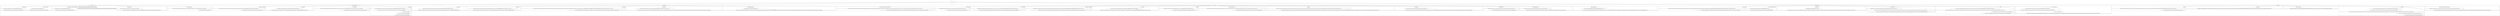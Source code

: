 digraph {
	graph [compound=true];
	node [fillcolor=blue];
	subgraph "cluster_Organizational Security" {
		subgraph "cluster_Risk identification" {
			"cluster_Risk identification"	[label="Risk identification",
				shape=box];
			"Risk identification_Asset identification is the cataloging of information assets in an organization, such as databases or hardware, \
to aid in the determination of risk should the assets be compromised or lost. Threats include any event leveraging a vulnerability \
that has the potential to cause loss or damage for the organization. Threat intelligence (threat modeling) is increasingly used \
by organizations to maintain awareness and reactive capacity for existing and emerging threats"	[label="Asset identification is the cataloging of information assets in an organization, such as databases or hardware, to aid in the determination \
of risk should the assets be compromised or lost. Threats include any event leveraging a vulnerability that has the potential to \
cause loss or damage for the organization. Threat intelligence (threat modeling) is increasingly used by organizations to maintain \
awareness and reactive capacity for existing and emerging threats"];
			"cluster_Risk identification" -> "Risk identification_Asset identification is the cataloging of information assets in an organization, such as databases or hardware, \
to aid in the determination of risk should the assets be compromised or lost. Threats include any event leveraging a vulnerability \
that has the potential to cause loss or damage for the organization. Threat intelligence (threat modeling) is increasingly used \
by organizations to maintain awareness and reactive capacity for existing and emerging threats"	[minlen=1];
		}
		subgraph "cluster_Risk assessment and analysis" {
			"cluster_Risk assessment and analysis"	[label="Risk assessment and analysis",
				shape=box];
			"Risk assessment and analysis_Risk analysis is the organizational process to determine and deal with possible accidental or intentional \
losses, and designing and implementing procedures to minimize the impact of these losses. This can also encompass Threat Analysis \
and Threat Intelligence"	[label="Risk analysis is the organizational process to determine and deal with possible accidental or intentional losses, and designing \
and implementing procedures to minimize the impact of these losses. This can also encompass Threat Analysis and Threat Intelligence"];
			"cluster_Risk assessment and analysis" -> "Risk assessment and analysis_Risk analysis is the organizational process to determine and deal with possible accidental or intentional \
losses, and designing and implementing procedures to minimize the impact of these losses. This can also encompass Threat Analysis \
and Threat Intelligence"	[minlen=1];
		}
		subgraph "cluster_Insider threats" {
			"cluster_Insider threats"	[label="Insider threats",
				shape=box];
			"Insider threats_This topic covers malicious human behavioral factors that might cause harm as a result of a conscious violation \
of trust, or best-use, or inadvertent error"	[label="This topic covers malicious human behavioral factors that might cause harm as a result of a conscious violation of trust, or best-use, \
or inadvertent error"];
			"cluster_Insider threats" -> "Insider threats_This topic covers malicious human behavioral factors that might cause harm as a result of a conscious violation \
of trust, or best-use, or inadvertent error"	[minlen=1];
			"Insider threats_An insider is defined as any person with authorized access to an organization’s resources including personnel, \
facilities, information, equipment, networks, and systems"	[label="An insider is defined as any person with authorized access to an organization’s resources including personnel, facilities, information, \
equipment, networks, and systems"];
			"cluster_Insider threats" -> "Insider threats_An insider is defined as any person with authorized access to an organization’s resources including personnel, \
facilities, information, equipment, networks, and systems"	[minlen=2];
			"Insider threats_An insider threat is defined as the risk that an insider will use their authorized access, wittingly or unwittingly, \
to do harm to their organization. This can include theft of proprietary information and technology; damage to company facilities, \
systems, or equipment; actual or threatened harm to employees; or, other actions that would prevent the company from carrying out \
its normal business practices"	[label="An insider threat is defined as the risk that an insider will use their authorized access, wittingly or unwittingly, to do harm \
to their organization. This can include theft of proprietary information and technology; damage to company facilities, systems, \
or equipment; actual or threatened harm to employees; or, other actions that would prevent the company from carrying out its normal \
business practices"];
			"cluster_Insider threats" -> "Insider threats_An insider threat is defined as the risk that an insider will use their authorized access, wittingly or unwittingly, \
to do harm to their organization. This can include theft of proprietary information and technology; damage to company facilities, \
systems, or equipment; actual or threatened harm to employees; or, other actions that would prevent the company from carrying out \
its normal business practices"	[minlen=3];
			"Insider threats_This topic covers motive-means-opportunity behaviors- motivation and discipline factors, accountability, awareness \
and quality control"	[label="This topic covers motive-means-opportunity behaviors- motivation and discipline factors, accountability, awareness and quality control"];
			"cluster_Insider threats" -> "Insider threats_This topic covers motive-means-opportunity behaviors- motivation and discipline factors, accountability, awareness \
and quality control"	[minlen=4];
			"Insider threats_The FBI has developed materials including indicators useful in identifying potential insider threat risks"	[label="The FBI has developed materials including indicators useful in identifying potential insider threat risks"];
			"cluster_Insider threats" -> "Insider threats_The FBI has developed materials including indicators useful in identifying potential insider threat risks"	[minlen=5];
		}
		subgraph "cluster_Risk measurement and evaluation models and methodologies" {
			"cluster_Risk measurement and evaluation models and methodologies"	[label="Risk measurement and evaluation models and methodologies",
				shape=box];
			"Risk measurement and evaluation models and methodologies_Risk models are used to explain how assets encounter risk. In addition, \
there a number of industry-accepted methodologies to measure, evaluate, and communicate risk to stakeholders"	[label="Risk models are used to explain how assets encounter risk. In addition, there a number of industry-accepted methodologies to measure, \
evaluate, and communicate risk to stakeholders"];
			"cluster_Risk measurement and evaluation models and methodologies" -> "Risk measurement and evaluation models and methodologies_Risk models are used to explain how assets encounter risk. In addition, \
there a number of industry-accepted methodologies to measure, evaluate, and communicate risk to stakeholders"	[minlen=1];
			"Risk measurement and evaluation models and methodologies_This topic includes both quantitative and qualitative approaches to risk \
assessment, application of models and methods for various business contexts (e.g., HIPAA for healthcare facilities). Tools of interest \
might include the Cyber Resilience Review self-assessment, Cybersecurity Evaluation Tool (CSET) as well as Security Risk Assessment \
tool from HSS"	[label="This topic includes both quantitative and qualitative approaches to risk assessment, application of models and methods for various \
business contexts (e.g., HIPAA for healthcare facilities). Tools of interest might include the Cyber Resilience Review self-assessment, \
Cybersecurity Evaluation Tool (CSET) as well as Security Risk Assessment tool from HSS"];
			"cluster_Risk measurement and evaluation models and methodologies" -> "Risk measurement and evaluation models and methodologies_This topic includes both quantitative and qualitative approaches to risk \
assessment, application of models and methods for various business contexts (e.g., HIPAA for healthcare facilities). Tools of interest \
might include the Cyber Resilience Review self-assessment, Cybersecurity Evaluation Tool (CSET) as well as Security Risk Assessment \
tool from HSS"	[minlen=2];
		}
		subgraph "cluster_Risk control" {
			"cluster_Risk control"	[label="Risk control",
				shape=box];
			"Risk control_Risk control is defined as the act of lessening the consequences of a cyber event, and as a result lessening the amount \
of risk. Each approach should include the means to communicate risk to decision makers including the residual risk. Topics covered \
should include assessment and ranking of risk and the Avoid, Reduce, Transfer, Accept categories"	[label="Risk control is defined as the act of lessening the consequences of a cyber event, and as a result lessening the amount of risk. \
Each approach should include the means to communicate risk to decision makers including the residual risk. Topics covered should \
include assessment and ranking of risk and the Avoid, Reduce, Transfer, Accept categories"];
			"cluster_Risk control" -> "Risk control_Risk control is defined as the act of lessening the consequences of a cyber event, and as a result lessening the amount \
of risk. Each approach should include the means to communicate risk to decision makers including the residual risk. Topics covered \
should include assessment and ranking of risk and the Avoid, Reduce, Transfer, Accept categories"	[minlen=1];
			"Risk control_Curricular content should include widely-used risk control methodologies that are available for exposure and practice"	[label="Curricular content should include widely-used risk control methodologies that are available for exposure and practice"];
			"cluster_Risk control" -> "Risk control_Curricular content should include widely-used risk control methodologies that are available for exposure and practice"	[minlen=2];
		}
		subgraph "cluster_Organizational context" {
			"cluster_Organizational context"	[label="Organizational context",
				shape=box];
			"Organizational context_Many factors influence how security is operationalized in organizations. These contexts are critical when \
designing a curriculum and should inform the entire process"	[label="Many factors influence how security is operationalized in organizations. These contexts are critical when designing a curriculum \
and should inform the entire process"];
			"cluster_Organizational context" -> "Organizational context_Many factors influence how security is operationalized in organizations. These contexts are critical when \
designing a curriculum and should inform the entire process"	[minlen=1];
			"Organizational context_This topic covers how internal versus external contextual differences have a major impact on the coverage \
of policy, regulation, and statute (or jurisdiction). Also, location- or country-specific issues and concerns should be evaluated. \
Applicable standards and guidelines for compliance to industry/sector should also be evaluated"	[label="This topic covers how internal versus external contextual differences have a major impact on the coverage of policy, regulation, \
and statute (or jurisdiction). Also, location- or country-specific issues and concerns should be evaluated. Applicable standards \
and guidelines for compliance to industry/sector should also be evaluated"];
			"cluster_Organizational context" -> "Organizational context_This topic covers how internal versus external contextual differences have a major impact on the coverage \
of policy, regulation, and statute (or jurisdiction). Also, location- or country-specific issues and concerns should be evaluated. \
Applicable standards and guidelines for compliance to industry/sector should also be evaluated"	[minlen=2];
			"Organizational context_The variance between governments versus private organizations is a factor as is the need to include international \
aspects including but not limited to import/export restrictions. Further, there is significant difference between organizations \
in various business vertical industry segments such as energy versus agriculture"	[label="The variance between governments versus private organizations is a factor as is the need to include international aspects including \
but not limited to import/export restrictions. Further, there is significant difference between organizations in various business \
vertical industry segments such as energy versus agriculture"];
			"cluster_Organizational context" -> "Organizational context_The variance between governments versus private organizations is a factor as is the need to include international \
aspects including but not limited to import/export restrictions. Further, there is significant difference between organizations \
in various business vertical industry segments such as energy versus agriculture"	[minlen=3];
		}
		subgraph cluster_Privacy {
			cluster_Privacy	[label=Privacy,
				shape=box];
			"Privacy_Privacy is a concept with cultural and national variations in its definition. At its core, privacy is based on the right \
to be forgotten, and various levels of choice and consent for the collection, use, and distribution of an individual’s information"	[label="Privacy is a concept with cultural and national variations in its definition. At its core, privacy is based on the right to be forgotten, \
and various levels of choice and consent for the collection, use, and distribution of an individual’s information"];
			cluster_Privacy -> "Privacy_Privacy is a concept with cultural and national variations in its definition. At its core, privacy is based on the right \
to be forgotten, and various levels of choice and consent for the collection, use, and distribution of an individual’s information"	[minlen=1];
			"Privacy_This topic addresses social and localized variances in privacy. Jurisdictional variance in privacy definitions should be \
explored. The relationships between individuals, organizations, or governmental privacy requirements should also be addressed. The \
impact of privacy settings in new tools/software, identifying a need for tools and techniques to be covered in most areas"	[label="This topic addresses social and localized variances in privacy. Jurisdictional variance in privacy definitions should be explored. \
The relationships between individuals, organizations, or governmental privacy requirements should also be addressed. The impact \
of privacy settings in new tools/software, identifying a need for tools and techniques to be covered in most areas"];
			cluster_Privacy -> "Privacy_This topic addresses social and localized variances in privacy. Jurisdictional variance in privacy definitions should be \
explored. The relationships between individuals, organizations, or governmental privacy requirements should also be addressed. The \
impact of privacy settings in new tools/software, identifying a need for tools and techniques to be covered in most areas"	[minlen=2];
			"Privacy_Additional consideration should be given to privacy in the context of consumer protection and health care regulations"	[label="Additional consideration should be given to privacy in the context of consumer protection and health care regulations"];
			cluster_Privacy -> "Privacy_Additional consideration should be given to privacy in the context of consumer protection and health care regulations"	[minlen=3];
			"Privacy_Organizations with international engagement must consider variances in privacy laws, regulations, and standards across the \
jurisdictions in which they operate"	[label="Organizations with international engagement must consider variances in privacy laws, regulations, and standards across the jurisdictions \
in which they operate"];
			cluster_Privacy -> "Privacy_Organizations with international engagement must consider variances in privacy laws, regulations, and standards across the \
jurisdictions in which they operate"	[minlen=4];
		}
		subgraph "cluster_Laws, ethics, and compliance" {
			"cluster_Laws, ethics, and compliance"	[label="Laws, ethics, and compliance",
				shape=box];
			"Laws, ethics, and compliance_Laws, regulations, standards as well as ethical values are derived from the social context and how \
organizations meet requirements to comply with them"	[label="Laws, regulations, standards as well as ethical values are derived from the social context and how organizations meet requirements \
to comply with them"];
			"cluster_Laws, ethics, and compliance" -> "Laws, ethics, and compliance_Laws, regulations, standards as well as ethical values are derived from the social context and how \
organizations meet requirements to comply with them"	[minlen=1];
			"Laws, ethics, and compliance_This topic includes how laws and technology intersect in the context of the judicial structures that \
are presentinternational, national and local - as organizations safeguard information systems from cyberattacks"	[label="This topic includes how laws and technology intersect in the context of the judicial structures that are presentinternational, national \
and local - as organizations safeguard information systems from cyberattacks"];
			"cluster_Laws, ethics, and compliance" -> "Laws, ethics, and compliance_This topic includes how laws and technology intersect in the context of the judicial structures that \
are presentinternational, national and local - as organizations safeguard information systems from cyberattacks"	[minlen=2];
			"Laws, ethics, and compliance_Ethical instruction should also be an element"	[label="Ethical instruction should also be an element"];
			"cluster_Laws, ethics, and compliance" -> "Laws, ethics, and compliance_Ethical instruction should also be an element"	[minlen=3];
			"Laws, ethics, and compliance_Professional codes of conduct and ethical standards should be addressed. Compliance efforts should \
include those efforts to conform to laws, regulations, and standards, and to include breach notification requirements by state, \
national, and international governing authorities. Examples of international laws and standards include GDPR and ISO/IEC 27000 et \
al. National laws of importance for U.S. organizations include HIPAA, Sarbanes-Oxley, GLBA, etc"	[label="Professional codes of conduct and ethical standards should be addressed. Compliance efforts should include those efforts to conform \
to laws, regulations, and standards, and to include breach notification requirements by state, national, and international governing \
authorities. Examples of international laws and standards include GDPR and ISO/IEC 27000 et al. National laws of importance for \
U.S. organizations include HIPAA, Sarbanes-Oxley, GLBA, etc"];
			"cluster_Laws, ethics, and compliance" -> "Laws, ethics, and compliance_Professional codes of conduct and ethical standards should be addressed. Compliance efforts should \
include those efforts to conform to laws, regulations, and standards, and to include breach notification requirements by state, \
national, and international governing authorities. Examples of international laws and standards include GDPR and ISO/IEC 27000 et \
al. National laws of importance for U.S. organizations include HIPAA, Sarbanes-Oxley, GLBA, etc"	[minlen=4];
		}
		subgraph "cluster_Security governance" {
			"cluster_Security governance"	[label="Security governance",
				shape=box];
			"Security governance_The principles of corporate governance are applicable to the information security function. Governance is the \
responsibility of the senior management of an organization to assure the effective implementation of strategic planning, risk management, \
and regulatory compliance usually by means of comprehensive managerial policy, plans, programs, and budgetary controls to secure \
the information of the organization"	[label="The principles of corporate governance are applicable to the information security function. Governance is the responsibility of \
the senior management of an organization to assure the effective implementation of strategic planning, risk management, and regulatory \
compliance usually by means of comprehensive managerial policy, plans, programs, and budgetary controls to secure the information \
of the organization"];
			"cluster_Security governance" -> "Security governance_The principles of corporate governance are applicable to the information security function. Governance is the \
responsibility of the senior management of an organization to assure the effective implementation of strategic planning, risk management, \
and regulatory compliance usually by means of comprehensive managerial policy, plans, programs, and budgetary controls to secure \
the information of the organization"	[minlen=1];
			"Security governance_This topic should frame the implementation of security governance and policy within global, national, and local \
laws, regulations and standards, and programs of instruction should seek to convey the concepts with clarity and sound examples"	[label="This topic should frame the implementation of security governance and policy within global, national, and local laws, regulations \
and standards, and programs of instruction should seek to convey the concepts with clarity and sound examples"];
			"cluster_Security governance" -> "Security governance_This topic should frame the implementation of security governance and policy within global, national, and local \
laws, regulations and standards, and programs of instruction should seek to convey the concepts with clarity and sound examples"	[minlen=2];
		}
		subgraph "cluster_Executive and board level communication" {
			"cluster_Executive and board level communication"	[label="Executive and board level communication",
				shape=box];
			"Executive and board level communication_Delivering information to executives and external decision makers is a critical skill for \
information security leaders"	[label="Delivering information to executives and external decision makers is a critical skill for information security leaders"];
			"cluster_Executive and board level communication" -> "Executive and board level communication_Delivering information to executives and external decision makers is a critical skill for \
information security leaders"	[minlen=1];
			"Executive and board level communication_This topic includes communication skills that are taught and practiced with rehearsals that \
include critical analysis and meaningful feedback"	[label="This topic includes communication skills that are taught and practiced with rehearsals that include critical analysis and meaningful \
feedback"];
			"cluster_Executive and board level communication" -> "Executive and board level communication_This topic includes communication skills that are taught and practiced with rehearsals that \
include critical analysis and meaningful feedback"	[minlen=2];
		}
		subgraph "cluster_Managerial policy" {
			"cluster_Managerial policy"	[label="Managerial policy",
				shape=box];
			"Managerial policy_Organizational guidelines that dictate certain behavior within an organization"	[label="Organizational guidelines that dictate certain behavior within an organization"];
			"cluster_Managerial policy" -> "Managerial policy_Organizational guidelines that dictate certain behavior within an organization"	[minlen=1];
			"Managerial policy_This topic content should seeks to convey the concepts with clarity and sound examples including security program \
policy, issue-specific policy and systemspecific policy as per NIST SP 800-12 Rev 1. This should also cover an understanding of \
the security policy development cycle, from initial research to implementation and maintenance, as well as giving exposure to real-world \
examples of security policies and practices"	[label="This topic content should seeks to convey the concepts with clarity and sound examples including security program policy, issue-specific \
policy and systemspecific policy as per NIST SP 800-12 Rev 1. This should also cover an understanding of the security policy development \
cycle, from initial research to implementation and maintenance, as well as giving exposure to real-world examples of security policies \
and practices"];
			"cluster_Managerial policy" -> "Managerial policy_This topic content should seeks to convey the concepts with clarity and sound examples including security program \
policy, issue-specific policy and systemspecific policy as per NIST SP 800-12 Rev 1. This should also cover an understanding of \
the security policy development cycle, from initial research to implementation and maintenance, as well as giving exposure to real-world \
examples of security policies and practices"	[minlen=2];
		}
		subgraph "cluster_Performance measurements (metrics)" {
			"cluster_Performance measurements (metrics)"	[label="Performance measurements (metrics)",
				shape=box];
			"Performance measurements (metrics)_A process of designing, implementing, and managing the use of specific measurements to determine \
the effectiveness of the overall security program. Built on metrics, a term used to describe any detailed statistical analysis technique \
on performance, but now commonly synonymous with performance measurement"	[label="A process of designing, implementing, and managing the use of specific measurements to determine the effectiveness of the overall \
security program. Built on metrics, a term used to describe any detailed statistical analysis technique on performance, but now \
commonly synonymous with performance measurement"];
			"cluster_Performance measurements (metrics)" -> "Performance measurements (metrics)_A process of designing, implementing, and managing the use of specific measurements to determine \
the effectiveness of the overall security program. Built on metrics, a term used to describe any detailed statistical analysis technique \
on performance, but now commonly synonymous with performance measurement"	[minlen=1];
			"Performance measurements (metrics)_Curricular content should include approaches and techniques to define and evaluate the utility \
of performance measurements should be explained to students"	[label="Curricular content should include approaches and techniques to define and evaluate the utility of performance measurements should \
be explained to students"];
			"cluster_Performance measurements (metrics)" -> "Performance measurements (metrics)_Curricular content should include approaches and techniques to define and evaluate the utility \
of performance measurements should be explained to students"	[minlen=2];
		}
		subgraph "cluster_Data analytics" {
			"cluster_Data analytics"	[label="Data analytics",
				shape=box];
			"Data analytics_Data analytics is a set of techniques used to manipulate (often) large volumes of data to recognize, block, divert, \
and respond to cyberattacks. Monitoring real-time network activities enables agile decision making, detection of suspected malicious \
activities, utilization of a real-time visualization dashboard, and employment of a set of hardware and software to manage such \
detected suspicious activities"	[label="Data analytics is a set of techniques used to manipulate (often) large volumes of data to recognize, block, divert, and respond \
to cyberattacks. Monitoring real-time network activities enables agile decision making, detection of suspected malicious activities, \
utilization of a real-time visualization dashboard, and employment of a set of hardware and software to manage such detected suspicious \
activities"];
			"cluster_Data analytics" -> "Data analytics_Data analytics is a set of techniques used to manipulate (often) large volumes of data to recognize, block, divert, \
and respond to cyberattacks. Monitoring real-time network activities enables agile decision making, detection of suspected malicious \
activities, utilization of a real-time visualization dashboard, and employment of a set of hardware and software to manage such \
detected suspicious activities"	[minlen=1];
			"Data analytics_This topic includes definitions; the differences between security control and security analytic software and tools; \
the type and classifications of analytic tools and techniques (with examples such as OpenSOC); collect, filter, integrate and link \
diverse types of security event information; how security analytics tools work; the relationship between analytic software and tools \
and forensics; differences between forensic tools and analytic tool; network forensics (to include packet analysis, tools, Windows, \
Linux, UNIX, Mobile); differences between cyber forensics (social media for example) and network forensics"	[label="This topic includes definitions; the differences between security control and security analytic software and tools; the type and \
classifications of analytic tools and techniques (with examples such as OpenSOC); collect, filter, integrate and link diverse types \
of security event information; how security analytics tools work; the relationship between analytic software and tools and forensics; \
differences between forensic tools and analytic tool; network forensics (to include packet analysis, tools, Windows, Linux, UNIX, \
Mobile); differences between cyber forensics (social media for example) and network forensics"];
			"cluster_Data analytics" -> "Data analytics_This topic includes definitions; the differences between security control and security analytic software and tools; \
the type and classifications of analytic tools and techniques (with examples such as OpenSOC); collect, filter, integrate and link \
diverse types of security event information; how security analytics tools work; the relationship between analytic software and tools \
and forensics; differences between forensic tools and analytic tool; network forensics (to include packet analysis, tools, Windows, \
Linux, UNIX, Mobile); differences between cyber forensics (social media for example) and network forensics"	[minlen=2];
		}
		subgraph "cluster_Security intelligence" {
			"cluster_Security intelligence"	[label="Security intelligence",
				shape=box];
			"Security intelligence_Collection, analysis, and dissemination of security information including but not limited to threats and adversary \
capabilities"	[label="Collection, analysis, and dissemination of security information including but not limited to threats and adversary capabilities"];
			"cluster_Security intelligence" -> "Security intelligence_Collection, analysis, and dissemination of security information including but not limited to threats and adversary \
capabilities"	[minlen=1];
			"Security intelligence_In this topic, tools and techniques should be explored to include data collection and aggregation, data mining, \
data analytics, statistical analysis. Examples of sources for security intelligence include SIEM for internal data, and public and \
private intelligence services for external data. Dissemination includes an understanding of the Information Sharing and Analysis \
Center approach as well organizations like InfraGard"	[label="In this topic, tools and techniques should be explored to include data collection and aggregation, data mining, data analytics, \
statistical analysis. Examples of sources for security intelligence include SIEM for internal data, and public and private intelligence \
services for external data. Dissemination includes an understanding of the Information Sharing and Analysis Center approach as well \
organizations like InfraGard"];
			"cluster_Security intelligence" -> "Security intelligence_In this topic, tools and techniques should be explored to include data collection and aggregation, data mining, \
data analytics, statistical analysis. Examples of sources for security intelligence include SIEM for internal data, and public and \
private intelligence services for external data. Dissemination includes an understanding of the Information Sharing and Analysis \
Center approach as well organizations like InfraGard"	[minlen=2];
		}
		subgraph "cluster_Systems Administration" {
			"cluster_Systems Administration"	[label="Systems Administration",
				shape=box];
			"Systems Administration_System administration works behind the scenes to configure, operate, maintain, and troubleshoot the technical \
system infrastructure that supports much of modern life"	[label="System administration works behind the scenes to configure, operate, maintain, and troubleshoot the technical system infrastructure \
that supports much of modern life"];
			"cluster_Systems Administration" -> "Systems Administration_System administration works behind the scenes to configure, operate, maintain, and troubleshoot the technical \
system infrastructure that supports much of modern life"	[minlen=1];
			"Systems Administration_Prerequisite knowledge- Basic understanding of computer systems (Windows/Linux), networks (OSI Model), software, \
and database (Oracle/SQL)"	[label="Prerequisite knowledge- Basic understanding of computer systems (Windows/Linux), networks (OSI Model), software, and database (Oracle/\
SQL)"];
			"cluster_Systems Administration" -> "Systems Administration_Prerequisite knowledge- Basic understanding of computer systems (Windows/Linux), networks (OSI Model), software, \
and database (Oracle/SQL)"	[minlen=2];
		}
		subgraph "cluster_Operating system administration" {
			"cluster_Operating system administration"	[label="Operating system administration",
				shape=box];
			"Operating system administration_This topic covers the upkeep, reliable operation, configuration, and troubleshooting of technical \
systems, especially multi-user systems and servers"	[label="This topic covers the upkeep, reliable operation, configuration, and troubleshooting of technical systems, especially multi-user \
systems and servers"];
			"cluster_Operating system administration" -> "Operating system administration_This topic covers the upkeep, reliable operation, configuration, and troubleshooting of technical \
systems, especially multi-user systems and servers"	[minlen=1];
			"Operating system administration_This topic includes but not be limited to account management, disk administrations, system process \
administration, system task automation, performance monitoring, optimization, administration of tools for security and backup of \
disks and process"	[label="This topic includes but not be limited to account management, disk administrations, system process administration, system task automation, \
performance monitoring, optimization, administration of tools for security and backup of disks and process"];
			"cluster_Operating system administration" -> "Operating system administration_This topic includes but not be limited to account management, disk administrations, system process \
administration, system task automation, performance monitoring, optimization, administration of tools for security and backup of \
disks and process"	[minlen=2];
		}
		subgraph "cluster_Database system administration" {
			"cluster_Database system administration"	[label="Database system administration",
				shape=box];
			"Database system administration_This topic covers managing and maintaining databases by utilizing available and applicable management \
system software"	[label="This topic covers managing and maintaining databases by utilizing available and applicable management system software"];
			"cluster_Database system administration" -> "Database system administration_This topic covers managing and maintaining databases by utilizing available and applicable management \
system software"	[minlen=1];
			"Database system administration_This topic includes but not be limited to installation and configuration of database servers, creation \
and manipulation of schemas, tables, indexes, views, constraints, stored procedures, functions, user account creation and administration, \
and tools for database backup and recovery. Coverage should include the data storage technologies in wide use as well as emerging \
data management technologies"	[label="This topic includes but not be limited to installation and configuration of database servers, creation and manipulation of schemas, \
tables, indexes, views, constraints, stored procedures, functions, user account creation and administration, and tools for database \
backup and recovery. Coverage should include the data storage technologies in wide use as well as emerging data management technologies"];
			"cluster_Database system administration" -> "Database system administration_This topic includes but not be limited to installation and configuration of database servers, creation \
and manipulation of schemas, tables, indexes, views, constraints, stored procedures, functions, user account creation and administration, \
and tools for database backup and recovery. Coverage should include the data storage technologies in wide use as well as emerging \
data management technologies"	[minlen=2];
		}
		subgraph "cluster_Network administration" {
			"cluster_Network administration"	[label="Network administration",
				shape=box];
			"Network administration_Network administration relates to installation, and supporting various network system architectures (LANs, \
WANs, MANs, intranets, extranets, perimeter networks"	[label="Network administration relates to installation, and supporting various network system architectures (LANs, WANs, MANs, intranets, \
extranets, perimeter networks"];
			"cluster_Network administration" -> "Network administration_Network administration relates to installation, and supporting various network system architectures (LANs, \
WANs, MANs, intranets, extranets, perimeter networks"	[minlen=1];
			"Network administration_This topic includes but is not limited to the OSI Model, securing of network traffic, and tools for configuration \
of services"	[label="This topic includes but is not limited to the OSI Model, securing of network traffic, and tools for configuration of services"];
			"cluster_Network administration" -> "Network administration_This topic includes but is not limited to the OSI Model, securing of network traffic, and tools for configuration \
of services"	[minlen=2];
		}
		subgraph "cluster_Cloud administration" {
			"cluster_Cloud administration"	[label="Cloud administration",
				shape=box];
			"Cloud administration_Cloud administration refers to the upkeep and reliable access to a dynamic pool of configurable remote resources (\
e.g., networks, servers, storage, applications and services) that can be rapidly configured, provisioned and released with minimal \
oversight"	[label="Cloud administration refers to the upkeep and reliable access to a dynamic pool of configurable remote resources (e.g., networks, \
servers, storage, applications and services) that can be rapidly configured, provisioned and released with minimal oversight"];
			"cluster_Cloud administration" -> "Cloud administration_Cloud administration refers to the upkeep and reliable access to a dynamic pool of configurable remote resources (\
e.g., networks, servers, storage, applications and services) that can be rapidly configured, provisioned and released with minimal \
oversight"	[minlen=1];
			"Cloud administration_This topic includes but is not limited to configuring and deploying applications and users in cloud infrastructures, \
analyzing performance, resource scaling, availability of cloud platforms, identifying security and privacy issues and mitigating \
risks"	[label="This topic includes but is not limited to configuring and deploying applications and users in cloud infrastructures, analyzing performance, \
resource scaling, availability of cloud platforms, identifying security and privacy issues and mitigating risks"];
			"cluster_Cloud administration" -> "Cloud administration_This topic includes but is not limited to configuring and deploying applications and users in cloud infrastructures, \
analyzing performance, resource scaling, availability of cloud platforms, identifying security and privacy issues and mitigating \
risks"	[minlen=2];
		}
		subgraph "cluster_Cyber-physical system administration" {
			"cluster_Cyber-physical system administration"	[label="Cyber-physical system administration",
				shape=box];
			"Cyber-physical system administration_Cyber-physical systems (CPS) are engineered systems that are built from, and depend upon, the \
seamless integration of computational algorithms and physical components. CPS administration refers to installation and upkeep by \
ensuring safety, capability, adaptability, scalability, resiliency, security, and usability"	[label="Cyber-physical systems (CPS) are engineered systems that are built from, and depend upon, the seamless integration of computational \
algorithms and physical components. CPS administration refers to installation and upkeep by ensuring safety, capability, adaptability, \
scalability, resiliency, security, and usability"];
			"cluster_Cyber-physical system administration" -> "Cyber-physical system administration_Cyber-physical systems (CPS) are engineered systems that are built from, and depend upon, the \
seamless integration of computational algorithms and physical components. CPS administration refers to installation and upkeep by \
ensuring safety, capability, adaptability, scalability, resiliency, security, and usability"	[minlen=1];
			"Cyber-physical system administration_This topic includes but is not limited to the architecture of cyber-physical systems, underlying \
communication standards (Zigbee), middleware, service-oriented architecture, tools supporting real-time control and application \
of real-world examples (power grid, nuclear facility, IoT, SCADA)"	[label="This topic includes but is not limited to the architecture of cyber-physical systems, underlying communication standards (Zigbee), \
middleware, service-oriented architecture, tools supporting real-time control and application of real-world examples (power grid, \
nuclear facility, IoT, SCADA)"];
			"cluster_Cyber-physical system administration" -> "Cyber-physical system administration_This topic includes but is not limited to the architecture of cyber-physical systems, underlying \
communication standards (Zigbee), middleware, service-oriented architecture, tools supporting real-time control and application \
of real-world examples (power grid, nuclear facility, IoT, SCADA)"	[minlen=2];
		}
		subgraph "cluster_System hardening" {
			"cluster_System hardening"	[label="System hardening",
				shape=box];
			"System hardening_This topic covers securing a system by finding and remediating risks. This may include hardening or securing configuration, \
system software, firmware, and application"	[label="This topic covers securing a system by finding and remediating risks. This may include hardening or securing configuration, system \
software, firmware, and application"];
			"cluster_System hardening" -> "System hardening_This topic covers securing a system by finding and remediating risks. This may include hardening or securing configuration, \
system software, firmware, and application"	[minlen=1];
			"System hardening_This topic includes but is not limited to identifying risks, threats, and vulnerabilities in commonly used systems (\
operating systems, database systems, networks); defining and administering procedures and practices to safeguard against threats; \
hardening through suitable tools (firewall, anti-virus, IDS, honeypot)"	[label="This topic includes but is not limited to identifying risks, threats, and vulnerabilities in commonly used systems (operating systems, \
database systems, networks); defining and administering procedures and practices to safeguard against threats; hardening through \
suitable tools (firewall, anti-virus, IDS, honeypot)"];
			"cluster_System hardening" -> "System hardening_This topic includes but is not limited to identifying risks, threats, and vulnerabilities in commonly used systems (\
operating systems, database systems, networks); defining and administering procedures and practices to safeguard against threats; \
hardening through suitable tools (firewall, anti-virus, IDS, honeypot)"	[minlen=2];
		}
		subgraph cluster_Availability {
			cluster_Availability	[label=Availability,
				shape=box];
			"Availability_Sound system operation requires all systems sustain targeted levels of availability by having their current state recoverable \
from failure through redundancy and backup and recovery"	[label="Sound system operation requires all systems sustain targeted levels of availability by having their current state recoverable from \
failure through redundancy and backup and recovery"];
			cluster_Availability -> "Availability_Sound system operation requires all systems sustain targeted levels of availability by having their current state recoverable \
from failure through redundancy and backup and recovery"	[minlen=1];
			"Availability_This topic includes but is not limited to identifying key assets and administering tools to have validated system backup \
and recovery"	[label="This topic includes but is not limited to identifying key assets and administering tools to have validated system backup and recovery"];
			cluster_Availability -> "Availability_This topic includes but is not limited to identifying key assets and administering tools to have validated system backup \
and recovery"	[minlen=2];
		}
		subgraph "cluster_Strategic planning" {
			"cluster_Strategic planning"	[label="Strategic planning",
				shape=box];
			"Strategic planning_The process of defining an organization’s cybersecurity strategy - or direction - and determining the actions \
needed and resources to be allocated in order to implement such a strategy"	[label="The process of defining an organization’s cybersecurity strategy - or direction - and determining the actions needed and resources \
to be allocated in order to implement such a strategy"];
			"cluster_Strategic planning" -> "Strategic planning_The process of defining an organization’s cybersecurity strategy - or direction - and determining the actions \
needed and resources to be allocated in order to implement such a strategy"	[minlen=1];
			"Strategic planning_This topic covers concepts such as determining the current organization’s position; performing Strengths, Weaknesses, \
Opportunities, and Threats (SWOT) analysis; developing a strategy that fulfills the mission, values, and vision of the organization; \
determining longterm objectives; selecting key performance indicators (KPIs) to track progress; allocating the necessary budget; \
rolling out the strategy to the organization; and updating and adapting yearly"	[label="This topic covers concepts such as determining the current organization’s position; performing Strengths, Weaknesses, Opportunities, \
and Threats (SWOT) analysis; developing a strategy that fulfills the mission, values, and vision of the organization; determining \
longterm objectives; selecting key performance indicators (KPIs) to track progress; allocating the necessary budget; rolling out \
the strategy to the organization; and updating and adapting yearly"];
			"cluster_Strategic planning" -> "Strategic planning_This topic covers concepts such as determining the current organization’s position; performing Strengths, Weaknesses, \
Opportunities, and Threats (SWOT) analysis; developing a strategy that fulfills the mission, values, and vision of the organization; \
determining longterm objectives; selecting key performance indicators (KPIs) to track progress; allocating the necessary budget; \
rolling out the strategy to the organization; and updating and adapting yearly"	[minlen=2];
		}
		subgraph "cluster_Operational and tactical management" {
			"cluster_Operational and tactical management"	[label="Operational and tactical management",
				shape=box];
			"Operational and tactical management_The organization ability to securely operate organizational technical infrastructure"	[label="The organization ability to securely operate organizational technical infrastructure"];
			"cluster_Operational and tactical management" -> "Operational and tactical management_The organization ability to securely operate organizational technical infrastructure"	[minlen=1];
			"Operational and tactical management_This topic includes a discussion of data protection and privacy by default and design, and cover \
basic concepts, issues, and techniques for efficient and effective operations. Special emphasis is placed on process improvement \
and supply chain management. Topics include operations strategy; tactical strategy; product and service design; process design and \
analysis; capacity planning; lean production systems; materials and inventory management; quality management and six sigma; project \
management; and supply chain management"	[label="This topic includes a discussion of data protection and privacy by default and design, and cover basic concepts, issues, and techniques \
for efficient and effective operations. Special emphasis is placed on process improvement and supply chain management. Topics include \
operations strategy; tactical strategy; product and service design; process design and analysis; capacity planning; lean production \
systems; materials and inventory management; quality management and six sigma; project management; and supply chain management"];
			"cluster_Operational and tactical management" -> "Operational and tactical management_This topic includes a discussion of data protection and privacy by default and design, and cover \
basic concepts, issues, and techniques for efficient and effective operations. Special emphasis is placed on process improvement \
and supply chain management. Topics include operations strategy; tactical strategy; product and service design; process design and \
analysis; capacity planning; lean production systems; materials and inventory management; quality management and six sigma; project \
management; and supply chain management"	[minlen=2];
		}
		subgraph "cluster_Business Continuity, Disaster Recovery, and Incident Management" {
			"cluster_Business Continuity, Disaster Recovery, and Incident Management"	[label="Business Continuity, Disaster Recovery, and Incident Management",
				shape=box];
			"Business Continuity, Disaster Recovery, and Incident Management_Description of the role disaster recovery (DR) plays within business \
continuity (BC). BC planning includes contingency planning, incident response, emergency response, and backup and recovery efforts \
of an organization to ensure the availability of critical resources during an emergency situation while the disaster recovery refers \
to the recovery of the systems in the event of a disaster. Continuity of organizations in the wake of major events is also a component"	[label="Description of the role disaster recovery (DR) plays within business continuity (BC). BC planning includes contingency planning, \
incident response, emergency response, and backup and recovery efforts of an organization to ensure the availability of critical \
resources during an emergency situation while the disaster recovery refers to the recovery of the systems in the event of a disaster. \
Continuity of organizations in the wake of major events is also a component"];
			"cluster_Business Continuity, Disaster Recovery, and Incident Management" -> "Business Continuity, Disaster Recovery, and Incident Management_Description of the role disaster recovery (DR) plays within business \
continuity (BC). BC planning includes contingency planning, incident response, emergency response, and backup and recovery efforts \
of an organization to ensure the availability of critical resources during an emergency situation while the disaster recovery refers \
to the recovery of the systems in the event of a disaster. Continuity of organizations in the wake of major events is also a component"	[minlen=1];
			"Business Continuity, Disaster Recovery, and Incident Management_This topic includes creation and use of the IR/DR/BP BC plans, organization \
of the plans, occasions to review/rewrite plans, examination of sanitized plans, opportunities should be given for students to write \
casebased or actual plans to gain some experience"	[label="This topic includes creation and use of the IR/DR/BP BC plans, organization of the plans, occasions to review/rewrite plans, examination \
of sanitized plans, opportunities should be given for students to write casebased or actual plans to gain some experience"];
			"cluster_Business Continuity, Disaster Recovery, and Incident Management" -> "Business Continuity, Disaster Recovery, and Incident Management_This topic includes creation and use of the IR/DR/BP BC plans, organization \
of the plans, occasions to review/rewrite plans, examination of sanitized plans, opportunities should be given for students to write \
casebased or actual plans to gain some experience"	[minlen=2];
		}
		subgraph "cluster_Incident response" {
			"cluster_Incident response"	[label="Incident response",
				shape=box];
			"Incident response_Incident response (IR) refers to the actions taken by senior management to specify the organization’s processes \
and procedures to anticipate, detect, and mitigate the effects of an incident"	[label="Incident response (IR) refers to the actions taken by senior management to specify the organization’s processes and procedures \
to anticipate, detect, and mitigate the effects of an incident"];
			"cluster_Incident response" -> "Incident response_Incident response (IR) refers to the actions taken by senior management to specify the organization’s processes \
and procedures to anticipate, detect, and mitigate the effects of an incident"	[minlen=1];
			"Incident response_This topic includes the creation and use of the IR plans, organization of the plans, occasions to review/rewrite \
plans, and examination of sanitized plans. Opportunities should be given for students to write case-based or actual plans to gain \
some experience"	[label="This topic includes the creation and use of the IR plans, organization of the plans, occasions to review/rewrite plans, and examination \
of sanitized plans. Opportunities should be given for students to write case-based or actual plans to gain some experience"];
			"cluster_Incident response" -> "Incident response_This topic includes the creation and use of the IR plans, organization of the plans, occasions to review/rewrite \
plans, and examination of sanitized plans. Opportunities should be given for students to write case-based or actual plans to gain \
some experience"	[minlen=2];
		}
		subgraph "cluster_Disaster recovery" {
			"cluster_Disaster recovery"	[label="Disaster recovery",
				shape=box];
			"Disaster recovery_Disaster recovery (DR) refers to the actions taken by senior management to specify the organization’s efforts \
in preparation for and recovery from a disaster. Specifically, DR refers to the recovery of the systems in the event of a disaster"	[label="Disaster recovery (DR) refers to the actions taken by senior management to specify the organization’s efforts in preparation for \
and recovery from a disaster. Specifically, DR refers to the recovery of the systems in the event of a disaster"];
			"cluster_Disaster recovery" -> "Disaster recovery_Disaster recovery (DR) refers to the actions taken by senior management to specify the organization’s efforts \
in preparation for and recovery from a disaster. Specifically, DR refers to the recovery of the systems in the event of a disaster"	[minlen=1];
			"Disaster recovery_This topic includes the creation and use of the DR plans, organization of the plans, occasions to review/rewrite \
plans, and examination of sanitized plans. Opportunities should be given for students to write case-based or actual plans to gain \
some experience"	[label="This topic includes the creation and use of the DR plans, organization of the plans, occasions to review/rewrite plans, and examination \
of sanitized plans. Opportunities should be given for students to write case-based or actual plans to gain some experience"];
			"cluster_Disaster recovery" -> "Disaster recovery_This topic includes the creation and use of the DR plans, organization of the plans, occasions to review/rewrite \
plans, and examination of sanitized plans. Opportunities should be given for students to write case-based or actual plans to gain \
some experience"	[minlen=2];
		}
		subgraph "cluster_Business continuity" {
			"cluster_Business continuity"	[label="Business continuity",
				shape=box];
			"Business continuity_Business continuity refers to the actions taken by senior management to specify the organization’s efforts \
if a disaster renders the organization’s primary operating location unusable. Business continuity (BC) planning includes contingency \
planning, incident response, emergency response, and backup and recovery efforts of an organization to ensure the availability of \
critical resources during an emergency situation. Continuity of organizations in the wake of major events is also a component"	[label="Business continuity refers to the actions taken by senior management to specify the organization’s efforts if a disaster renders \
the organization’s primary operating location unusable. Business continuity (BC) planning includes contingency planning, incident \
response, emergency response, and backup and recovery efforts of an organization to ensure the availability of critical resources \
during an emergency situation. Continuity of organizations in the wake of major events is also a component"];
			"cluster_Business continuity" -> "Business continuity_Business continuity refers to the actions taken by senior management to specify the organization’s efforts \
if a disaster renders the organization’s primary operating location unusable. Business continuity (BC) planning includes contingency \
planning, incident response, emergency response, and backup and recovery efforts of an organization to ensure the availability of \
critical resources during an emergency situation. Continuity of organizations in the wake of major events is also a component"	[minlen=1];
			"Business continuity_Curricular content should include the creation and use of the BC plans, organization of the plans, occasions \
to review/rewrite plans, and examination of sanitized plans. Opportunities should be given for students to write casebased or actual \
plans to gain some experience"	[label="Curricular content should include the creation and use of the BC plans, organization of the plans, occasions to review/rewrite plans, \
and examination of sanitized plans. Opportunities should be given for students to write casebased or actual plans to gain some experience"];
			"cluster_Business continuity" -> "Business continuity_Curricular content should include the creation and use of the BC plans, organization of the plans, occasions \
to review/rewrite plans, and examination of sanitized plans. Opportunities should be given for students to write casebased or actual \
plans to gain some experience"	[minlen=2];
		}
		subgraph "cluster_Project management" {
			"cluster_Project management"	[label="Project management",
				shape=box];
			"Project management_Project management is the application of knowledge, skills, tools, and techniques to project activities to meet \
the project requirements"	[label="Project management is the application of knowledge, skills, tools, and techniques to project activities to meet the project requirements"];
			"cluster_Project management" -> "Project management_Project management is the application of knowledge, skills, tools, and techniques to project activities to meet \
the project requirements"	[minlen=1];
			"Project management_This topic includes project integration; project scope management; project time and cost management; quality \
management; human resource considerations; communications; risk management; and procurement management"	[label="This topic includes project integration; project scope management; project time and cost management; quality management; human resource \
considerations; communications; risk management; and procurement management"];
			"cluster_Project management" -> "Project management_This topic includes project integration; project scope management; project time and cost management; quality \
management; human resource considerations; communications; risk management; and procurement management"	[minlen=2];
		}
		subgraph "cluster_Resource management" {
			"cluster_Resource management"	[label="Resource management",
				shape=box];
			"Resource management_Resource management is the efficient and effective deployment and allocation of an organization’s resources \
when and where they are needed. Such resources may include financial resources, inventory, human skills, production resources, or \
information technology"	[label="Resource management is the efficient and effective deployment and allocation of an organization’s resources when and where they \
are needed. Such resources may include financial resources, inventory, human skills, production resources, or information technology"];
			"cluster_Resource management" -> "Resource management_Resource management is the efficient and effective deployment and allocation of an organization’s resources \
when and where they are needed. Such resources may include financial resources, inventory, human skills, production resources, or \
information technology"	[minlen=1];
			"Resource management_This topic explains and develops current practices in resource management, specifically in the context of projects \
typical of cybersecurity"	[label="This topic explains and develops current practices in resource management, specifically in the context of projects typical of cybersecurity"];
			"cluster_Resource management" -> "Resource management_This topic explains and develops current practices in resource management, specifically in the context of projects \
typical of cybersecurity"	[minlen=2];
		}
		subgraph "cluster_Security metrics" {
			"cluster_Security metrics"	[label="Security metrics",
				shape=box];
			"Security metrics_Metrics, often described as measures, are effective tools to discern the effectiveness of the components of their \
security programs and drive actions taken to improve a security program"	[label="Metrics, often described as measures, are effective tools to discern the effectiveness of the components of their security programs \
and drive actions taken to improve a security program"];
			"cluster_Security metrics" -> "Security metrics_Metrics, often described as measures, are effective tools to discern the effectiveness of the components of their \
security programs and drive actions taken to improve a security program"	[minlen=1];
			"Security metrics_This topic includes the elements of security metrics, and how to design, develop, validate and organize them. The \
use of metrics in various contexts should be included such as-"	[label="This topic includes the elements of security metrics, and how to design, develop, validate and organize them. The use of metrics \
in various contexts should be included such as-"];
			"cluster_Security metrics" -> "Security metrics_This topic includes the elements of security metrics, and how to design, develop, validate and organize them. The \
use of metrics in various contexts should be included such as-"	[minlen=2];
			"Security metrics_Use of security metrics in decision making"	[label="Use of security metrics in decision making"];
			"cluster_Security metrics" -> "Security metrics_Use of security metrics in decision making"	[minlen=3];
			"Security metrics_Use of security metrics in strategic, tactical and operational planning"	[label="Use of security metrics in strategic, tactical and operational planning"];
			"cluster_Security metrics" -> "Security metrics_Use of security metrics in strategic, tactical and operational planning"	[minlen=4];
			"Security metrics_Use of security metrics in security program evaluation, audition, and performance"	[label="Use of security metrics in security program evaluation, audition, and performance"];
			"cluster_Security metrics" -> "Security metrics_Use of security metrics in security program evaluation, audition, and performance"	[minlen=5];
		}
		subgraph "cluster_Quality assurance and quality control" {
			"cluster_Quality assurance and quality control"	[label="Quality assurance and quality control",
				shape=box];
			"Quality assurance and quality control_Quality assurance (QA) and quality control (QC) are methods used to prevent mistakes which \
might impact the character of a deliverable such as a software system; control specifically refers to methods used to increase the \
quality of these systems"	[label="Quality assurance (QA) and quality control (QC) are methods used to prevent mistakes which might impact the character of a deliverable \
such as a software system; control specifically refers to methods used to increase the quality of these systems"];
			"cluster_Quality assurance and quality control" -> "Quality assurance and quality control_Quality assurance (QA) and quality control (QC) are methods used to prevent mistakes which \
might impact the character of a deliverable such as a software system; control specifically refers to methods used to increase the \
quality of these systems"	[minlen=1];
			"Quality assurance and quality control_This topic explains and develop current practices in QA/QC, specifically in the context of \
projects typical of cybersecurity"	[label="This topic explains and develop current practices in QA/QC, specifically in the context of projects typical of cybersecurity"];
			"cluster_Quality assurance and quality control" -> "Quality assurance and quality control_This topic explains and develop current practices in QA/QC, specifically in the context of \
projects typical of cybersecurity"	[minlen=2];
		}
		subgraph "cluster_This topic covers the avoidance and/or proper use of Fear Uncertainty, and Doubt (FUD) as a tool for awareness" {
			"cluster_This topic covers the avoidance and/or proper use of Fear Uncertainty, and Doubt (FUD) as a tool for awareness"	[label="This topic covers the avoidance and/or proper use of Fear Uncertainty, and Doubt (FUD) as a tool for awareness",
				shape=box];
		}
		subgraph "cluster_This topic includes physical security; desktop security; password security; wireless networks; security phishing; file sharing \
and copyright; browsing; encryption; insider threat; international travel; social networking and social engineering" {
			"cluster_This topic includes physical security; desktop security; password security; wireless networks; security phishing; file sharing \
and copyright; browsing; encryption; insider threat; international travel; social networking and social engineering"	[label="This topic includes physical security; desktop security; password security; wireless networks; security phishing; file sharing and \
copyright; browsing; encryption; insider threat; international travel; social networking and social engineering",
				shape=box];
		}
		subgraph "cluster_Security hiring practices" {
			"cluster_Security hiring practices"	[label="Security hiring practices",
				shape=box];
			"Security hiring practices_The practices, governed by policies, used by organizations to recruit, hire and train employees across \
the organization"	[label="The practices, governed by policies, used by organizations to recruit, hire and train employees across the organization"];
			"cluster_Security hiring practices" -> "Security hiring practices_The practices, governed by policies, used by organizations to recruit, hire and train employees across \
the organization"	[minlen=1];
			"Security hiring practices_This topic includes the principles of this topic, and students should gain experience with a review of \
fictional resumes, fictional background checks, fictional acted-out interview techniques, fingerprint analysis results, and financial \
review"	[label="This topic includes the principles of this topic, and students should gain experience with a review of fictional resumes, fictional \
background checks, fictional acted-out interview techniques, fingerprint analysis results, and financial review"];
			"cluster_Security hiring practices" -> "Security hiring practices_This topic includes the principles of this topic, and students should gain experience with a review of \
fictional resumes, fictional background checks, fictional acted-out interview techniques, fingerprint analysis results, and financial \
review"	[minlen=2];
		}
		subgraph "cluster_Security termination practices" {
			"cluster_Security termination practices"	[label="Security termination practices",
				shape=box];
			"Security termination practices_The practices, governed by policies, used by organizations to terminate employees across the organization \
including assigned asset recovery, removal of credentials and proactive prevention of data exfiltration"	[label="The practices, governed by policies, used by organizations to terminate employees across the organization including assigned asset \
recovery, removal of credentials and proactive prevention of data exfiltration"];
			"cluster_Security termination practices" -> "Security termination practices_The practices, governed by policies, used by organizations to terminate employees across the organization \
including assigned asset recovery, removal of credentials and proactive prevention of data exfiltration"	[minlen=1];
			"Security termination practices_Students should gain experience with practice sets and simulations"	[label="Students should gain experience with practice sets and simulations"];
			"cluster_Security termination practices" -> "Security termination practices_Students should gain experience with practice sets and simulations"	[minlen=2];
		}
		subgraph "cluster_Third-party security" {
			"cluster_Third-party security"	[label="Third-party security",
				shape=box];
			"Third-party security_Those practices of firms to manage the risks from contractors, consultants and the staff of key business partners"	[label="Those practices of firms to manage the risks from contractors, consultants and the staff of key business partners"];
			"cluster_Third-party security" -> "Third-party security_Those practices of firms to manage the risks from contractors, consultants and the staff of key business partners"	[minlen=1];
			"Third-party security_This topic includes the principles of this topic, and students should gain experience with practice sets and \
simulations"	[label="This topic includes the principles of this topic, and students should gain experience with practice sets and simulations"];
			"cluster_Third-party security" -> "Third-party security_This topic includes the principles of this topic, and students should gain experience with practice sets and \
simulations"	[minlen=2];
		}
		subgraph "cluster_Security in review processes" {
			"cluster_Security in review processes"	[label="Security in review processes",
				shape=box];
			"Security in review processes_Those practices of firms to manage the periodic review of staff members"	[label="Those practices of firms to manage the periodic review of staff members"];
			"cluster_Security in review processes" -> "Security in review processes_Those practices of firms to manage the periodic review of staff members"	[minlen=1];
			"Security in review processes_This topic includes the principles of this topic, and students should gain experience with practice \
sets and simulations"	[label="This topic includes the principles of this topic, and students should gain experience with practice sets and simulations"];
			"cluster_Security in review processes" -> "Security in review processes_This topic includes the principles of this topic, and students should gain experience with practice \
sets and simulations"	[minlen=2];
		}
		subgraph "cluster_Special issue in privacy of employee personal information" {
			"cluster_Special issue in privacy of employee personal information"	[label="Special issue in privacy of employee personal information",
				shape=box];
			"Special issue in privacy of employee personal information_Those practices of firms to secure the personal information of employees \
and other stakeholders"	[label="Those practices of firms to secure the personal information of employees and other stakeholders"];
			"cluster_Special issue in privacy of employee personal information" -> "Special issue in privacy of employee personal information_Those practices of firms to secure the personal information of employees \
and other stakeholders"	[minlen=1];
			"Special issue in privacy of employee personal information_This topic includes the principles of this topic, and students should \
gain experience with practice sets and simulations"	[label="This topic includes the principles of this topic, and students should gain experience with practice sets and simulations"];
			"cluster_Special issue in privacy of employee personal information" -> "Special issue in privacy of employee personal information_This topic includes the principles of this topic, and students should \
gain experience with practice sets and simulations"	[minlen=2];
		}
		"cluster_Risk Management"	[label="Risk Management",
			shape=diamond];
		"cluster_Risk Management" -> "cluster_Risk identification";
		"cluster_Risk Management" -> "cluster_Risk assessment and analysis";
		"cluster_Risk Management" -> "cluster_Insider threats";
		"cluster_Risk Management" -> "cluster_Risk measurement and evaluation models and methodologies";
		"cluster_Risk Management" -> "cluster_Risk control";
		"cluster_Security Governance and Policy"	[label="Security Governance and Policy",
			shape=diamond];
		"cluster_Security Governance and Policy" -> "cluster_Organizational context";
		"cluster_Security Governance and Policy" -> cluster_Privacy;
		"cluster_Security Governance and Policy" -> "cluster_Laws, ethics, and compliance";
		"cluster_Security Governance and Policy" -> "cluster_Security governance";
		"cluster_Security Governance and Policy" -> "cluster_Executive and board level communication";
		"cluster_Security Governance and Policy" -> "cluster_Managerial policy";
		"cluster_Analytical Tools"	[label="Analytical Tools",
			shape=diamond];
		"cluster_Analytical Tools" -> "cluster_Performance measurements (metrics)";
		"cluster_Analytical Tools" -> "cluster_Data analytics";
		"cluster_Analytical Tools" -> "cluster_Security intelligence";
		"cluster_Analytical Tools" -> "cluster_Systems Administration";
		"cluster_Analytical Tools" -> "cluster_Operating system administration";
		"cluster_Analytical Tools" -> "cluster_Database system administration";
		"cluster_Analytical Tools" -> "cluster_Network administration";
		"cluster_Analytical Tools" -> "cluster_Cloud administration";
		"cluster_Analytical Tools" -> "cluster_Cyber-physical system administration";
		"cluster_Analytical Tools" -> "cluster_System hardening";
		"cluster_Analytical Tools" -> cluster_Availability;
		"cluster_Cybersecurity Planning"	[label="Cybersecurity Planning",
			shape=diamond];
		"cluster_Cybersecurity Planning" -> "cluster_Strategic planning";
		"cluster_Cybersecurity Planning" -> "cluster_Operational and tactical management";
		"cluster_Cybersecurity Planning" -> "cluster_Business Continuity, Disaster Recovery, and Incident Management";
		"cluster_Cybersecurity Planning" -> "cluster_Incident response";
		"cluster_Cybersecurity Planning" -> "cluster_Disaster recovery";
		"cluster_Cybersecurity Planning" -> "cluster_Business continuity";
		"cluster_Security Program Management"	[label="Security Program Management",
			shape=diamond];
		"cluster_Security Program Management" -> "cluster_Project management";
		"cluster_Security Program Management" -> "cluster_Resource management";
		"cluster_Security Program Management" -> "cluster_Security metrics";
		"cluster_Security Program Management" -> "cluster_Quality assurance and quality control";
		"cluster_Personnel Security"	[label="Personnel Security",
			shape=diamond];
		"cluster_Personnel Security" -> "cluster_This topic covers the avoidance and/or proper use of Fear Uncertainty, and Doubt (FUD) as a tool for awareness"	[minlen=1];
		"cluster_Personnel Security" -> "cluster_This topic includes physical security; desktop security; password security; wireless networks; security phishing; file sharing \
and copyright; browsing; encryption; insider threat; international travel; social networking and social engineering"	[minlen=2];
		"cluster_Personnel Security" -> "cluster_Security hiring practices";
		"cluster_Personnel Security" -> "cluster_Security termination practices";
		"cluster_Personnel Security" -> "cluster_Third-party security";
		"cluster_Personnel Security" -> "cluster_Security in review processes";
		"cluster_Personnel Security" -> "cluster_Special issue in privacy of employee personal information";
	}
	"Organizational Security"	[label="Organizational Security",
		shape=square];
	"Organizational Security" -> "cluster_Risk Management";
	"Organizational Security" -> "cluster_Security Governance and Policy";
	"Organizational Security" -> "cluster_Analytical Tools";
	"Organizational Security" -> "cluster_Cybersecurity Planning";
	"Organizational Security" -> "cluster_Security Program Management";
	"Organizational Security" -> "cluster_Personnel Security";
}
